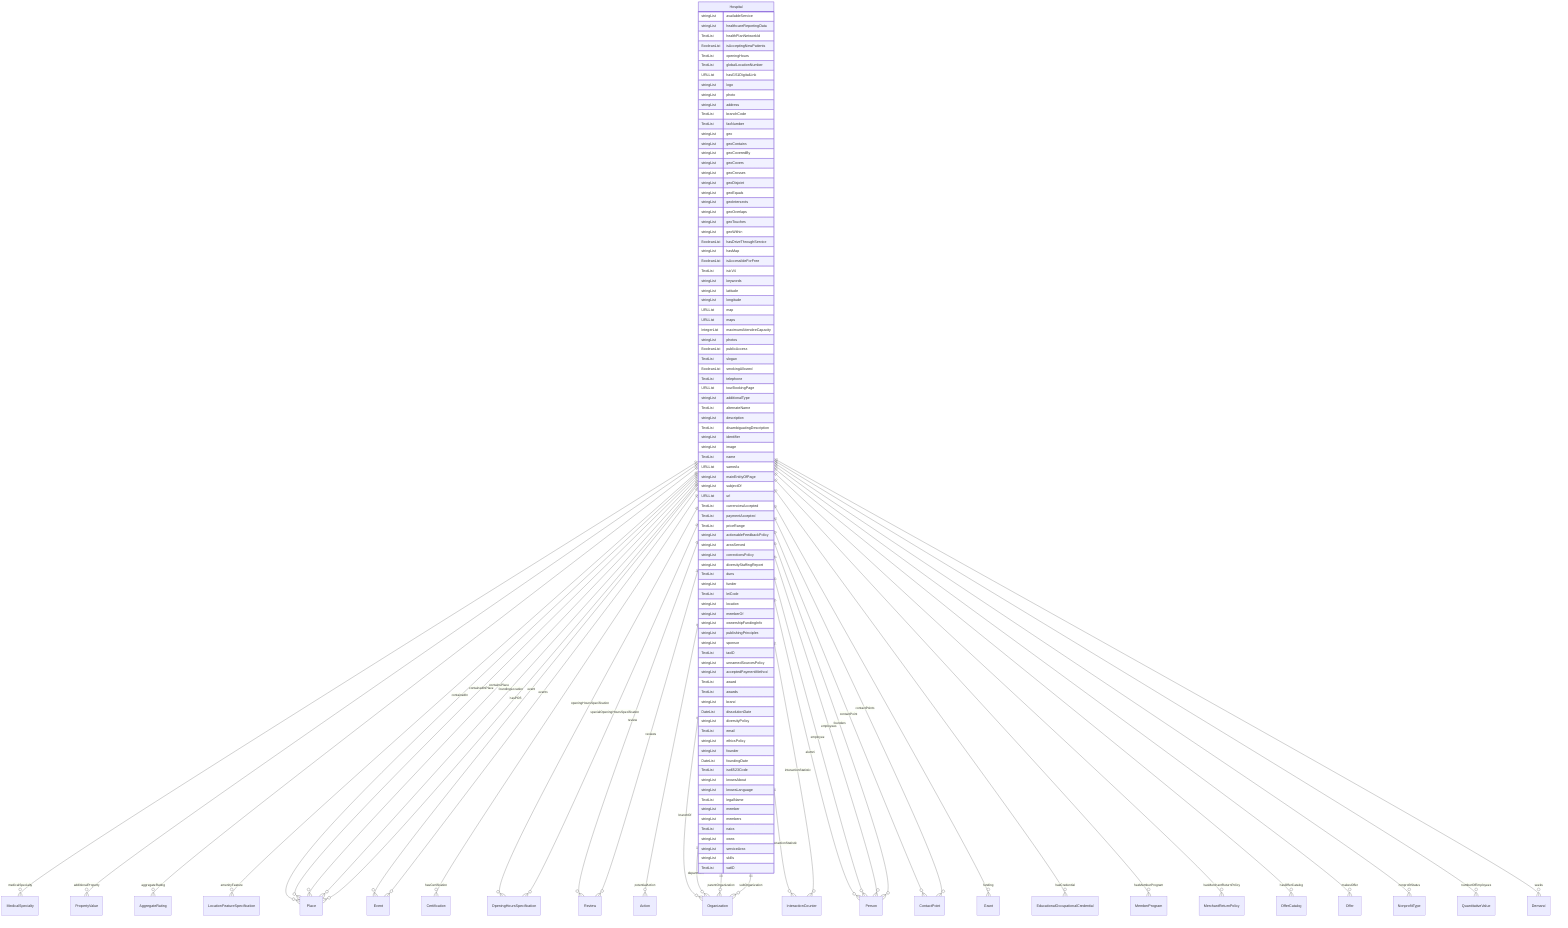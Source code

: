erDiagram
Hospital {
    stringList availableService  
    stringList healthcareReportingData  
    TextList healthPlanNetworkId  
    BooleanList isAcceptingNewPatients  
    TextList openingHours  
    TextList globalLocationNumber  
    URLList hasGS1DigitalLink  
    stringList logo  
    stringList photo  
    stringList address  
    TextList branchCode  
    TextList faxNumber  
    stringList geo  
    stringList geoContains  
    stringList geoCoveredBy  
    stringList geoCovers  
    stringList geoCrosses  
    stringList geoDisjoint  
    stringList geoEquals  
    stringList geoIntersects  
    stringList geoOverlaps  
    stringList geoTouches  
    stringList geoWithin  
    BooleanList hasDriveThroughService  
    stringList hasMap  
    BooleanList isAccessibleForFree  
    TextList isicV4  
    stringList keywords  
    stringList latitude  
    stringList longitude  
    URLList map  
    URLList maps  
    IntegerList maximumAttendeeCapacity  
    stringList photos  
    BooleanList publicAccess  
    TextList slogan  
    BooleanList smokingAllowed  
    TextList telephone  
    URLList tourBookingPage  
    stringList additionalType  
    TextList alternateName  
    stringList description  
    TextList disambiguatingDescription  
    stringList identifier  
    stringList image  
    TextList name  
    URLList sameAs  
    stringList mainEntityOfPage  
    stringList subjectOf  
    URLList url  
    TextList currenciesAccepted  
    TextList paymentAccepted  
    TextList priceRange  
    stringList actionableFeedbackPolicy  
    stringList areaServed  
    stringList correctionsPolicy  
    stringList diversityStaffingReport  
    TextList duns  
    stringList funder  
    TextList leiCode  
    stringList location  
    stringList memberOf  
    stringList ownershipFundingInfo  
    stringList publishingPrinciples  
    stringList sponsor  
    TextList taxID  
    stringList unnamedSourcesPolicy  
    stringList acceptedPaymentMethod  
    TextList award  
    TextList awards  
    stringList brand  
    DateList dissolutionDate  
    stringList diversityPolicy  
    TextList email  
    stringList ethicsPolicy  
    stringList founder  
    DateList foundingDate  
    TextList iso6523Code  
    stringList knowsAbout  
    stringList knowsLanguage  
    TextList legalName  
    stringList member  
    stringList members  
    TextList naics  
    stringList owns  
    stringList serviceArea  
    stringList skills  
    TextList vatID  
}

Hospital ||--}o MedicalSpecialty : "medicalSpecialty"
Hospital ||--}o PropertyValue : "additionalProperty"
Hospital ||--}o AggregateRating : "aggregateRating"
Hospital ||--}o LocationFeatureSpecification : "amenityFeature"
Hospital ||--}o Place : "containedIn"
Hospital ||--}o Place : "containedInPlace"
Hospital ||--}o Place : "containsPlace"
Hospital ||--}o Event : "event"
Hospital ||--}o Event : "events"
Hospital ||--}o Certification : "hasCertification"
Hospital ||--}o OpeningHoursSpecification : "openingHoursSpecification"
Hospital ||--}o Review : "review"
Hospital ||--}o Review : "reviews"
Hospital ||--}o OpeningHoursSpecification : "specialOpeningHoursSpecification"
Hospital ||--}o Action : "potentialAction"
Hospital ||--}o Organization : "branchOf"
Hospital ||--}o InteractionCounter : "agentInteractionStatistic"
Hospital ||--}o Person : "alumni"
Hospital ||--}o ContactPoint : "contactPoint"
Hospital ||--}o ContactPoint : "contactPoints"
Hospital ||--}o Organization : "department"
Hospital ||--}o Person : "employee"
Hospital ||--}o Person : "employees"
Hospital ||--}o Person : "founders"
Hospital ||--}o Place : "foundingLocation"
Hospital ||--}o Grant : "funding"
Hospital ||--}o EducationalOccupationalCredential : "hasCredential"
Hospital ||--}o MemberProgram : "hasMemberProgram"
Hospital ||--}o MerchantReturnPolicy : "hasMerchantReturnPolicy"
Hospital ||--}o OfferCatalog : "hasOfferCatalog"
Hospital ||--}o Place : "hasPOS"
Hospital ||--}o InteractionCounter : "interactionStatistic"
Hospital ||--}o Offer : "makesOffer"
Hospital ||--}o NonprofitType : "nonprofitStatus"
Hospital ||--}o QuantitativeValue : "numberOfEmployees"
Hospital ||--}o Organization : "parentOrganization"
Hospital ||--}o Demand : "seeks"
Hospital ||--}o Organization : "subOrganization"